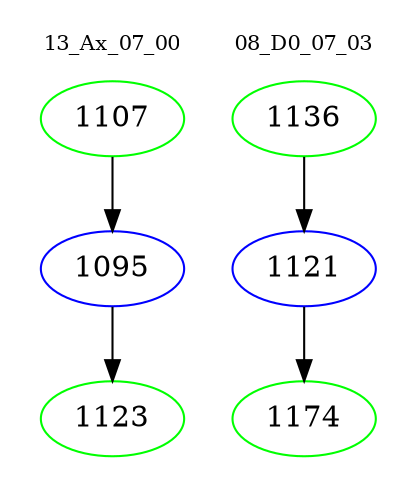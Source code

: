 digraph{
subgraph cluster_0 {
color = white
label = "13_Ax_07_00";
fontsize=10;
T0_1107 [label="1107", color="green"]
T0_1107 -> T0_1095 [color="black"]
T0_1095 [label="1095", color="blue"]
T0_1095 -> T0_1123 [color="black"]
T0_1123 [label="1123", color="green"]
}
subgraph cluster_1 {
color = white
label = "08_D0_07_03";
fontsize=10;
T1_1136 [label="1136", color="green"]
T1_1136 -> T1_1121 [color="black"]
T1_1121 [label="1121", color="blue"]
T1_1121 -> T1_1174 [color="black"]
T1_1174 [label="1174", color="green"]
}
}
